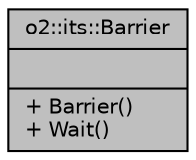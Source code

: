 digraph "o2::its::Barrier"
{
 // INTERACTIVE_SVG=YES
  bgcolor="transparent";
  edge [fontname="Helvetica",fontsize="10",labelfontname="Helvetica",labelfontsize="10"];
  node [fontname="Helvetica",fontsize="10",shape=record];
  Node1 [label="{o2::its::Barrier\n||+ Barrier()\l+ Wait()\l}",height=0.2,width=0.4,color="black", fillcolor="grey75", style="filled", fontcolor="black"];
}
